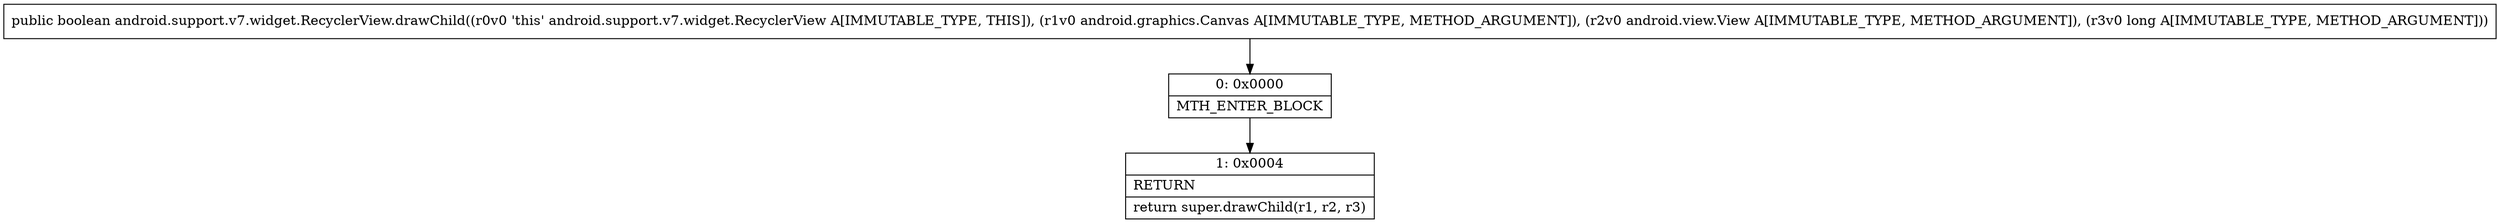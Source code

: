 digraph "CFG forandroid.support.v7.widget.RecyclerView.drawChild(Landroid\/graphics\/Canvas;Landroid\/view\/View;J)Z" {
Node_0 [shape=record,label="{0\:\ 0x0000|MTH_ENTER_BLOCK\l}"];
Node_1 [shape=record,label="{1\:\ 0x0004|RETURN\l|return super.drawChild(r1, r2, r3)\l}"];
MethodNode[shape=record,label="{public boolean android.support.v7.widget.RecyclerView.drawChild((r0v0 'this' android.support.v7.widget.RecyclerView A[IMMUTABLE_TYPE, THIS]), (r1v0 android.graphics.Canvas A[IMMUTABLE_TYPE, METHOD_ARGUMENT]), (r2v0 android.view.View A[IMMUTABLE_TYPE, METHOD_ARGUMENT]), (r3v0 long A[IMMUTABLE_TYPE, METHOD_ARGUMENT])) }"];
MethodNode -> Node_0;
Node_0 -> Node_1;
}

